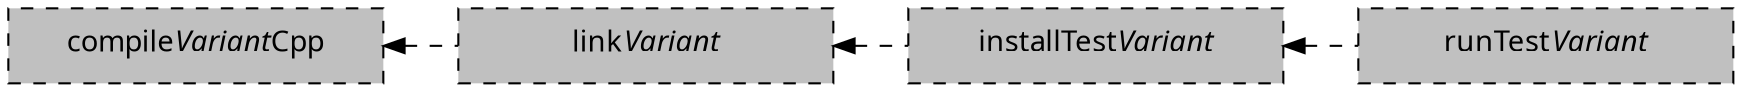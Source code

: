 // Copyright 2018 the original author or authors.
//
// Licensed under the Apache License, Version 2.0 (the "License");
// you may not use this file except in compliance with the License.
// You may obtain a copy of the License at
//
//      http://www.apache.org/licenses/LICENSE-2.0
//
// Unless required by applicable law or agreed to in writing, software
// distributed under the License is distributed on an "AS IS" BASIS,
// WITHOUT WARRANTIES OR CONDITIONS OF ANY KIND, either express or implied.
// See the License for the specific language governing permissions and
// limitations under the License.

// dot -Tpng subprojects/docs/src/docs/userguide/img/cpp-unit-test-variant-task-graph.dot > subprojects/docs/src/docs/userguide/img/cpp-unit-test-variant-task-graph.png
digraph cppUnitTestVariantTaskGraph {
  graph [ dpi = 100, fontname="Sans"];
  node [fontname = "Sans"];
  edge [fontname = "Sans"];
  node [shape=rectangle, fixedsize=true, width=2.5, height=0.5];
  node [style="dashed,filled", fillcolor=grey]
  rankdir=LR

  compileTestVariantCpp -> linkTestVariant -> installTestVariant -> runTestVariant [dir=back, style=dashed]
  compileTestVariantCpp[label=<compile<i>Variant</i>Cpp>]
  linkTestVariant[label=<link<i>Variant</i>>]
  installTestVariant[label=<installTest<i>Variant</i>>]
  runTestVariant[label=<runTest<i>Variant</i>>]
}